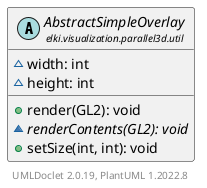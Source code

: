 @startuml
    remove .*\.(Instance|Par|Parameterizer|Factory)$
    set namespaceSeparator none
    hide empty fields
    hide empty methods

    abstract class "<size:14>AbstractSimpleOverlay\n<size:10>elki.visualization.parallel3d.util" as elki.visualization.parallel3d.util.AbstractSimpleOverlay [[AbstractSimpleOverlay.html]] {
        ~width: int
        ~height: int
        +render(GL2): void
        {abstract} ~renderContents(GL2): void
        +setSize(int, int): void
    }

    center footer UMLDoclet 2.0.19, PlantUML 1.2022.8
@enduml

